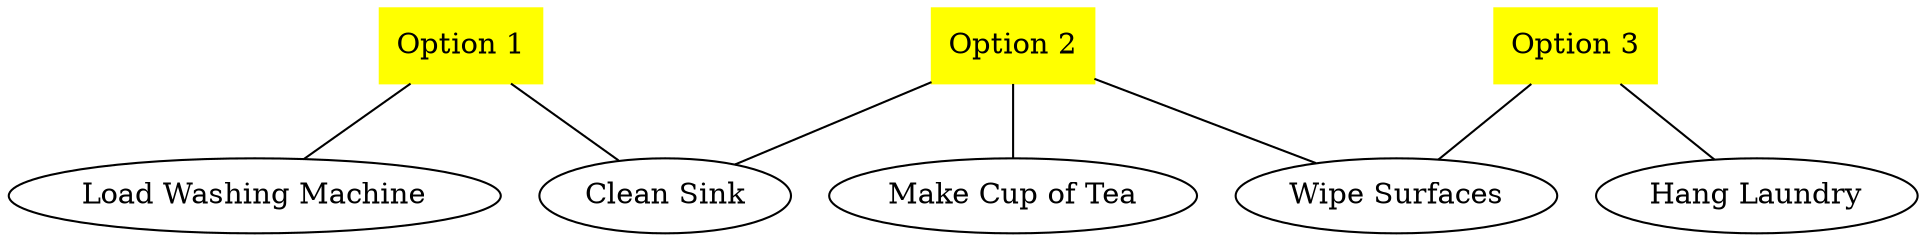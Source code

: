 graph G {
	"Option 1" [color=yellow, style=filled, shape=rectangle]
	"Option 2" [color=yellow, style=filled, shape=rectangle]
	"Option 3" [color=yellow, style=filled, shape=rectangle]
	"Option 1" -- "Load Washing Machine"
	"Option 1" -- "Clean Sink"
	"Option 2" -- "Clean Sink"
	"Option 2" -- "Wipe Surfaces"
	"Option 2" -- "Make Cup of Tea"
	"Option 3" -- "Hang Laundry"
	"Option 3" -- "Wipe Surfaces"
}